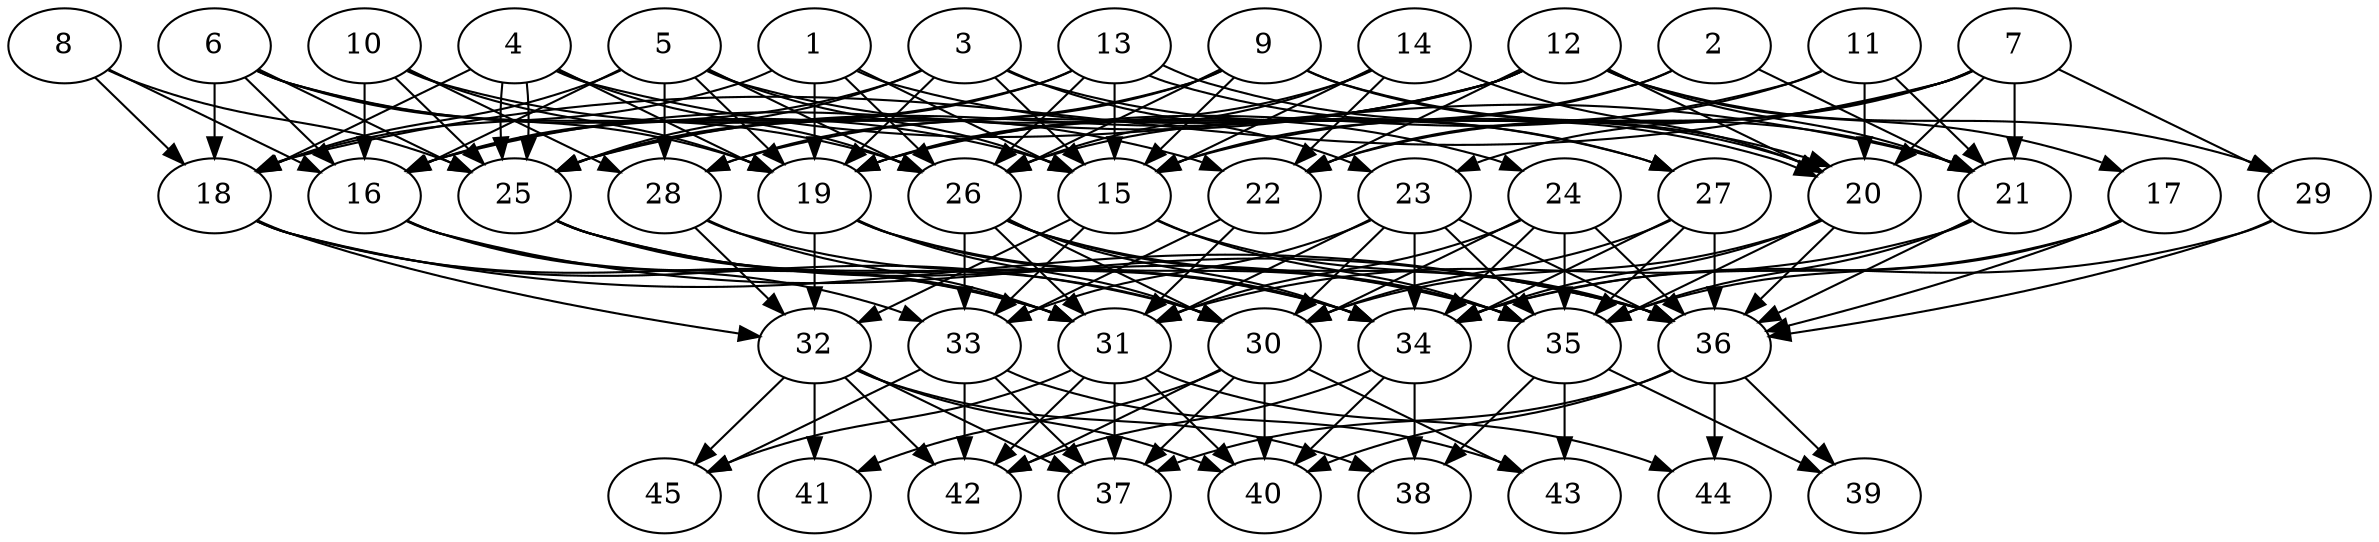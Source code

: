 // DAG (tier=3-complex, mode=compute, n=45, ccr=0.463, fat=0.779, density=0.752, regular=0.350, jump=0.308, mindata=1048576, maxdata=16777216)
// DAG automatically generated by daggen at Sun Aug 24 16:33:34 2025
// /home/ermia/Project/Environments/daggen/bin/daggen --dot --ccr 0.463 --fat 0.779 --regular 0.350 --density 0.752 --jump 0.308 --mindata 1048576 --maxdata 16777216 -n 45 
digraph G {
  1 [size="81210638559069863936", alpha="0.15", expect_size="40605319279534931968"]
  1 -> 15 [size ="150025564848128"]
  1 -> 18 [size ="150025564848128"]
  1 -> 19 [size ="150025564848128"]
  1 -> 26 [size ="150025564848128"]
  1 -> 27 [size ="150025564848128"]
  2 [size="2102189192405581824000", alpha="0.08", expect_size="1051094596202790912000"]
  2 -> 15 [size ="1312817990860800"]
  2 -> 21 [size ="1312817990860800"]
  2 -> 26 [size ="1312817990860800"]
  3 [size="1264061603322628407296", alpha="0.08", expect_size="632030801661314203648"]
  3 -> 15 [size ="935266718056448"]
  3 -> 16 [size ="935266718056448"]
  3 -> 19 [size ="935266718056448"]
  3 -> 23 [size ="935266718056448"]
  3 -> 25 [size ="935266718056448"]
  3 -> 27 [size ="935266718056448"]
  4 [size="43734489663761920", alpha="0.10", expect_size="21867244831880960"]
  4 -> 18 [size ="1802350847066112"]
  4 -> 19 [size ="1802350847066112"]
  4 -> 21 [size ="1802350847066112"]
  4 -> 25 [size ="1802350847066112"]
  4 -> 25 [size ="1802350847066112"]
  4 -> 26 [size ="1802350847066112"]
  5 [size="613169774269288", alpha="0.05", expect_size="306584887134644"]
  5 -> 15 [size ="62978313420800"]
  5 -> 16 [size ="62978313420800"]
  5 -> 18 [size ="62978313420800"]
  5 -> 19 [size ="62978313420800"]
  5 -> 24 [size ="62978313420800"]
  5 -> 26 [size ="62978313420800"]
  5 -> 28 [size ="62978313420800"]
  6 [size="115949276514192719872", alpha="0.17", expect_size="57974638257096359936"]
  6 -> 15 [size ="190225477271552"]
  6 -> 16 [size ="190225477271552"]
  6 -> 18 [size ="190225477271552"]
  6 -> 19 [size ="190225477271552"]
  6 -> 25 [size ="190225477271552"]
  6 -> 26 [size ="190225477271552"]
  7 [size="83395379590015168", alpha="0.06", expect_size="41697689795007584"]
  7 -> 15 [size ="2088039698399232"]
  7 -> 18 [size ="2088039698399232"]
  7 -> 20 [size ="2088039698399232"]
  7 -> 21 [size ="2088039698399232"]
  7 -> 22 [size ="2088039698399232"]
  7 -> 23 [size ="2088039698399232"]
  7 -> 29 [size ="2088039698399232"]
  8 [size="3637666845193526050816", alpha="0.02", expect_size="1818833422596763025408"]
  8 -> 16 [size ="1892221334847488"]
  8 -> 18 [size ="1892221334847488"]
  8 -> 25 [size ="1892221334847488"]
  9 [size="873903080110107520", alpha="0.06", expect_size="436951540055053760"]
  9 -> 15 [size ="792542262067200"]
  9 -> 20 [size ="792542262067200"]
  9 -> 21 [size ="792542262067200"]
  9 -> 25 [size ="792542262067200"]
  9 -> 26 [size ="792542262067200"]
  9 -> 28 [size ="792542262067200"]
  10 [size="61370364861603643392", alpha="0.16", expect_size="30685182430801821696"]
  10 -> 16 [size ="124469360197632"]
  10 -> 19 [size ="124469360197632"]
  10 -> 22 [size ="124469360197632"]
  10 -> 25 [size ="124469360197632"]
  10 -> 28 [size ="124469360197632"]
  11 [size="3861545955380548337664", alpha="0.16", expect_size="1930772977690274168832"]
  11 -> 19 [size ="1969083465596928"]
  11 -> 20 [size ="1969083465596928"]
  11 -> 21 [size ="1969083465596928"]
  11 -> 22 [size ="1969083465596928"]
  12 [size="68603724890765872", alpha="0.00", expect_size="34301862445382936"]
  12 -> 16 [size ="1809982441914368"]
  12 -> 17 [size ="1809982441914368"]
  12 -> 19 [size ="1809982441914368"]
  12 -> 20 [size ="1809982441914368"]
  12 -> 21 [size ="1809982441914368"]
  12 -> 22 [size ="1809982441914368"]
  12 -> 25 [size ="1809982441914368"]
  12 -> 28 [size ="1809982441914368"]
  12 -> 29 [size ="1809982441914368"]
  13 [size="980581466937011208192", alpha="0.16", expect_size="490290733468505604096"]
  13 -> 15 [size ="789609638264832"]
  13 -> 16 [size ="789609638264832"]
  13 -> 20 [size ="789609638264832"]
  13 -> 20 [size ="789609638264832"]
  13 -> 25 [size ="789609638264832"]
  13 -> 26 [size ="789609638264832"]
  14 [size="610900317531372800", alpha="0.05", expect_size="305450158765686400"]
  14 -> 15 [size ="283654278348800"]
  14 -> 19 [size ="283654278348800"]
  14 -> 20 [size ="283654278348800"]
  14 -> 22 [size ="283654278348800"]
  14 -> 26 [size ="283654278348800"]
  15 [size="299441481409165952", alpha="0.04", expect_size="149720740704582976"]
  15 -> 32 [size ="240462099120128"]
  15 -> 33 [size ="240462099120128"]
  15 -> 35 [size ="240462099120128"]
  15 -> 36 [size ="240462099120128"]
  16 [size="595870393437133", alpha="0.13", expect_size="297935196718566"]
  16 -> 31 [size ="48278125150208"]
  16 -> 33 [size ="48278125150208"]
  16 -> 36 [size ="48278125150208"]
  17 [size="6545250838732148", alpha="0.11", expect_size="3272625419366074"]
  17 -> 34 [size ="357150228480000"]
  17 -> 35 [size ="357150228480000"]
  17 -> 36 [size ="357150228480000"]
  18 [size="1806681035580540672", alpha="0.10", expect_size="903340517790270336"]
  18 -> 30 [size ="844574750670848"]
  18 -> 31 [size ="844574750670848"]
  18 -> 32 [size ="844574750670848"]
  18 -> 36 [size ="844574750670848"]
  19 [size="9355870552510318", alpha="0.03", expect_size="4677935276255159"]
  19 -> 30 [size ="232799172820992"]
  19 -> 32 [size ="232799172820992"]
  19 -> 34 [size ="232799172820992"]
  19 -> 35 [size ="232799172820992"]
  20 [size="116873156998123296", alpha="0.13", expect_size="58436578499061648"]
  20 -> 30 [size ="60881463410688"]
  20 -> 34 [size ="60881463410688"]
  20 -> 35 [size ="60881463410688"]
  20 -> 36 [size ="60881463410688"]
  21 [size="337841503569355968", alpha="0.12", expect_size="168920751784677984"]
  21 -> 31 [size ="239206190284800"]
  21 -> 35 [size ="239206190284800"]
  21 -> 36 [size ="239206190284800"]
  22 [size="1295935718336402", alpha="0.08", expect_size="647967859168201"]
  22 -> 31 [size ="78188612943872"]
  22 -> 33 [size ="78188612943872"]
  23 [size="962126283838923008", alpha="0.12", expect_size="481063141919461504"]
  23 -> 30 [size ="651091037388800"]
  23 -> 31 [size ="651091037388800"]
  23 -> 33 [size ="651091037388800"]
  23 -> 34 [size ="651091037388800"]
  23 -> 35 [size ="651091037388800"]
  23 -> 36 [size ="651091037388800"]
  24 [size="729482218286721531904", alpha="0.17", expect_size="364741109143360765952"]
  24 -> 30 [size ="648285727490048"]
  24 -> 31 [size ="648285727490048"]
  24 -> 34 [size ="648285727490048"]
  24 -> 35 [size ="648285727490048"]
  24 -> 36 [size ="648285727490048"]
  25 [size="19488389572746805248", alpha="0.14", expect_size="9744194786373402624"]
  25 -> 30 [size ="57934948073472"]
  25 -> 31 [size ="57934948073472"]
  25 -> 34 [size ="57934948073472"]
  25 -> 35 [size ="57934948073472"]
  26 [size="4420340131676303360", alpha="0.04", expect_size="2210170065838151680"]
  26 -> 30 [size ="1845394975752192"]
  26 -> 31 [size ="1845394975752192"]
  26 -> 33 [size ="1845394975752192"]
  26 -> 34 [size ="1845394975752192"]
  26 -> 35 [size ="1845394975752192"]
  26 -> 36 [size ="1845394975752192"]
  27 [size="11887535897065344", alpha="0.09", expect_size="5943767948532672"]
  27 -> 30 [size ="308873781051392"]
  27 -> 34 [size ="308873781051392"]
  27 -> 35 [size ="308873781051392"]
  27 -> 36 [size ="308873781051392"]
  28 [size="230538307822799968", alpha="0.10", expect_size="115269153911399984"]
  28 -> 31 [size ="143499689197568"]
  28 -> 32 [size ="143499689197568"]
  28 -> 34 [size ="143499689197568"]
  29 [size="80900382116932192", alpha="0.01", expect_size="40450191058466096"]
  29 -> 34 [size ="1962919248003072"]
  29 -> 36 [size ="1962919248003072"]
  30 [size="2090113458336058834944", alpha="0.05", expect_size="1045056729168029417472"]
  30 -> 37 [size ="1307785631367168"]
  30 -> 40 [size ="1307785631367168"]
  30 -> 41 [size ="1307785631367168"]
  30 -> 42 [size ="1307785631367168"]
  30 -> 43 [size ="1307785631367168"]
  31 [size="216642771167046752", alpha="0.18", expect_size="108321385583523376"]
  31 -> 37 [size ="377914709245952"]
  31 -> 40 [size ="377914709245952"]
  31 -> 42 [size ="377914709245952"]
  31 -> 44 [size ="377914709245952"]
  31 -> 45 [size ="377914709245952"]
  32 [size="5209579285489400", alpha="0.02", expect_size="2604789642744700"]
  32 -> 37 [size ="9478866993152"]
  32 -> 38 [size ="9478866993152"]
  32 -> 40 [size ="9478866993152"]
  32 -> 41 [size ="9478866993152"]
  32 -> 42 [size ="9478866993152"]
  32 -> 45 [size ="9478866993152"]
  33 [size="220241546952088512", alpha="0.04", expect_size="110120773476044256"]
  33 -> 37 [size ="301587369033728"]
  33 -> 42 [size ="301587369033728"]
  33 -> 43 [size ="301587369033728"]
  33 -> 45 [size ="301587369033728"]
  34 [size="3513405190556000190464", alpha="0.05", expect_size="1756702595278000095232"]
  34 -> 38 [size ="1848880375267328"]
  34 -> 40 [size ="1848880375267328"]
  34 -> 42 [size ="1848880375267328"]
  35 [size="1732142317463586304", alpha="0.15", expect_size="866071158731793152"]
  35 -> 38 [size ="755160477335552"]
  35 -> 39 [size ="755160477335552"]
  35 -> 43 [size ="755160477335552"]
  36 [size="449068569508728064", alpha="0.04", expect_size="224534284754364032"]
  36 -> 37 [size ="196102376652800"]
  36 -> 39 [size ="196102376652800"]
  36 -> 40 [size ="196102376652800"]
  36 -> 44 [size ="196102376652800"]
  37 [size="437808676026650688", alpha="0.02", expect_size="218904338013325344"]
  38 [size="131022203612299264000", alpha="0.13", expect_size="65511101806149632000"]
  39 [size="29863323955103396", alpha="0.16", expect_size="14931661977551698"]
  40 [size="288646621714643136", alpha="0.13", expect_size="144323310857321568"]
  41 [size="19499456896279324", alpha="0.06", expect_size="9749728448139662"]
  42 [size="1831409706885089067008", alpha="0.05", expect_size="915704853442544533504"]
  43 [size="182436126976058", alpha="0.05", expect_size="91218063488029"]
  44 [size="2214335613880644096", alpha="0.07", expect_size="1107167806940322048"]
  45 [size="1682923186602229248", alpha="0.16", expect_size="841461593301114624"]
}